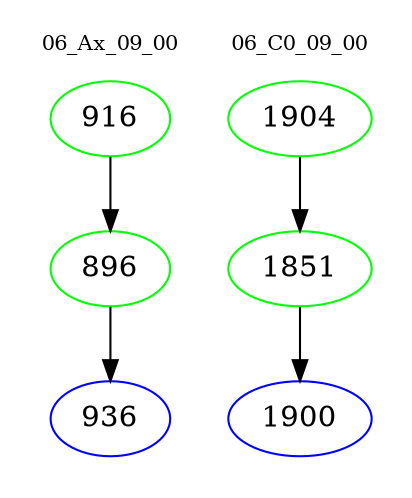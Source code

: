 digraph{
subgraph cluster_0 {
color = white
label = "06_Ax_09_00";
fontsize=10;
T0_916 [label="916", color="green"]
T0_916 -> T0_896 [color="black"]
T0_896 [label="896", color="green"]
T0_896 -> T0_936 [color="black"]
T0_936 [label="936", color="blue"]
}
subgraph cluster_1 {
color = white
label = "06_C0_09_00";
fontsize=10;
T1_1904 [label="1904", color="green"]
T1_1904 -> T1_1851 [color="black"]
T1_1851 [label="1851", color="green"]
T1_1851 -> T1_1900 [color="black"]
T1_1900 [label="1900", color="blue"]
}
}
